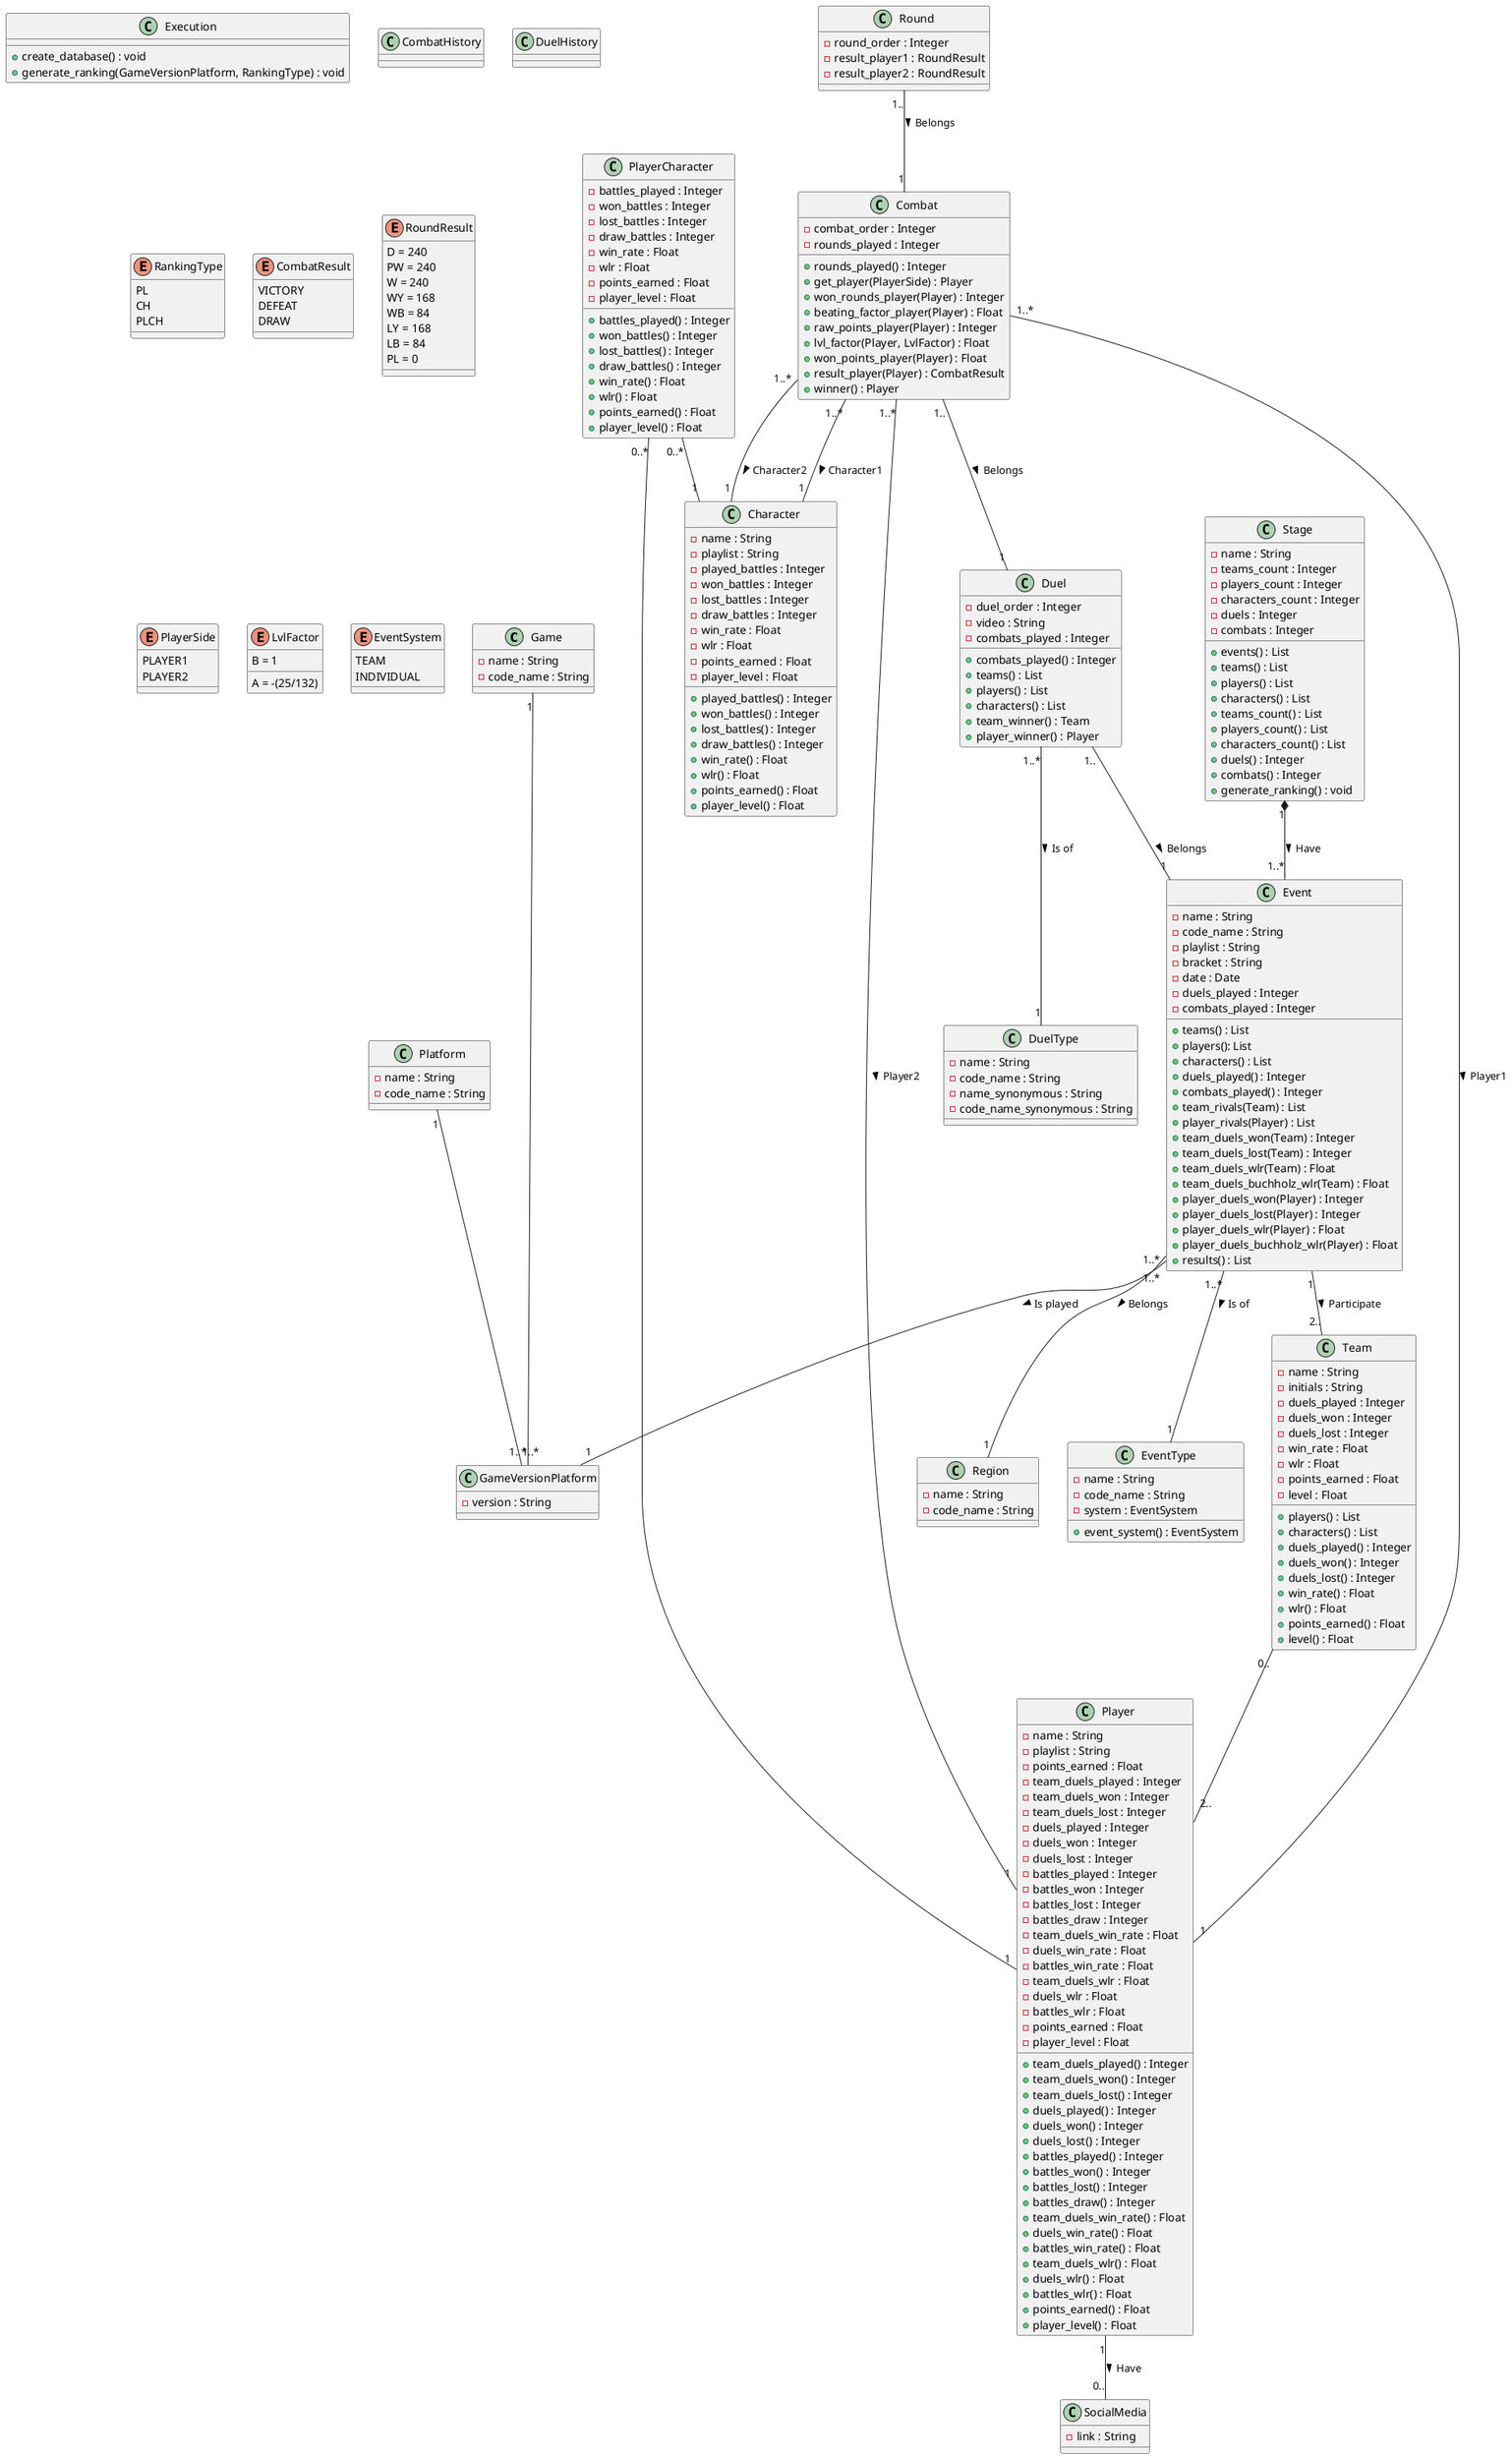 @startuml SSLEcd

' Classes

class Game {
    - name : String
    - code_name : String
}

class Platform {
    - name : String
    - code_name : String
}

class Region {
    - name : String
    - code_name : String
}

class EventType {
    ' Attributes
    - name : String
    - code_name : String
    - system : EventSystem
    ' Methods
    + event_system() : EventSystem
}

class DuelType {
    - name : String
    - code_name : String
    - name_synonymous : String
    - code_name_synonymous : String
}

class Player {
    ' Attributes
    - name : String
    - playlist : String
    - points_earned : Float
    - team_duels_played : Integer
    - team_duels_won : Integer
    - team_duels_lost : Integer
    - duels_played : Integer
    - duels_won : Integer
    - duels_lost : Integer
    - battles_played : Integer
    - battles_won : Integer
    - battles_lost : Integer
    - battles_draw : Integer
    - team_duels_win_rate : Float
    - duels_win_rate : Float
    - battles_win_rate : Float
    - team_duels_wlr : Float
    - duels_wlr : Float
    - battles_wlr : Float
    - points_earned : Float
    - player_level : Float
    ' Methods
    + team_duels_played() : Integer
    + team_duels_won() : Integer
    + team_duels_lost() : Integer
    + duels_played() : Integer
    + duels_won() : Integer
    + duels_lost() : Integer
    + battles_played() : Integer
    + battles_won() : Integer
    + battles_lost() : Integer
    + battles_draw() : Integer
    + team_duels_win_rate() : Float
    + duels_win_rate() : Float
    + battles_win_rate() : Float
    + team_duels_wlr() : Float
    + duels_wlr() : Float
    + battles_wlr() : Float
    + points_earned() : Float
    + player_level() : Float
}

class Character {
    ' Attributes
    - name : String
    - playlist : String
    - played_battles : Integer
    - won_battles : Integer
    - lost_battles : Integer
    - draw_battles : Integer
    - win_rate : Float
    - wlr : Float
    - points_earned : Float
    - player_level : Float
    ' Methods
    + played_battles() : Integer
    + won_battles() : Integer
    + lost_battles() : Integer
    + draw_battles() : Integer
    + win_rate() : Float
    + wlr() : Float
    + points_earned() : Float
    + player_level() : Float
}

class GameVersionPlatform {
    - version : String
}

class SocialMedia {
    - link : String
}

class PlayerCharacter {
    ' Attributes
    - battles_played : Integer
    - won_battles : Integer
    - lost_battles : Integer
    - draw_battles : Integer
    - win_rate : Float
    - wlr : Float
    - points_earned : Float
    - player_level : Float
    ' Methods
    + battles_played() : Integer
    + won_battles() : Integer
    + lost_battles() : Integer
    + draw_battles() : Integer
    + win_rate() : Float
    + wlr() : Float
    + points_earned() : Float
    + player_level() : Float
}

class Event {
    ' Attributes
    - name : String
    - code_name : String
    - playlist : String
    - bracket : String
    - date : Date
    - duels_played : Integer
    - combats_played : Integer
    ' Methods
    + teams() : List
    + players(): List
    + characters() : List
    + duels_played() : Integer
    + combats_played() : Integer
    + team_rivals(Team) : List
    + player_rivals(Player) : List
    + team_duels_won(Team) : Integer
    + team_duels_lost(Team) : Integer
    + team_duels_wlr(Team) : Float
    + team_duels_buchholz_wlr(Team) : Float
    + player_duels_won(Player) : Integer
    + player_duels_lost(Player) : Integer
    + player_duels_wlr(Player) : Float
    + player_duels_buchholz_wlr(Player) : Float
    + results() : List
}

class Duel {
    ' Attributes
    - duel_order : Integer
    - video : String
    - combats_played : Integer
    ' Methods
    + combats_played() : Integer
    + teams() : List
    + players() : List
    + characters() : List
    + team_winner() : Team
    + player_winner() : Player
}

class Team {
    ' Attributes
    - name : String
    - initials : String
    - duels_played : Integer
    - duels_won : Integer
    - duels_lost : Integer
    - win_rate : Float
    - wlr : Float
    - points_earned : Float
    - level : Float
    ' Methods
    + players() : List
    + characters() : List
    + duels_played() : Integer
    + duels_won() : Integer
    + duels_lost() : Integer
    + win_rate() : Float
    + wlr() : Float
    + points_earned() : Float
    + level() : Float
}

class Combat {
    ' Attributes
    - combat_order : Integer
    - rounds_played : Integer
    ' Methods
    + rounds_played() : Integer
    + get_player(PlayerSide) : Player
    + won_rounds_player(Player) : Integer
    + beating_factor_player(Player) : Float
    + raw_points_player(Player) : Integer
    + lvl_factor(Player, LvlFactor) : Float
    + won_points_player(Player) : Float
    + result_player(Player) : CombatResult
    + winner() : Player
}

class Round {
    ' Attributes
    - round_order : Integer
    - result_player1 : RoundResult
    - result_player2 : RoundResult
}

class Stage {
    ' Attributes
    - name : String
    - teams_count : Integer
    - players_count : Integer
    - characters_count : Integer
    - duels : Integer
    - combats : Integer
    ' Methods
    + events() : List
    + teams() : List
    + players() : List
    + characters() : List
    + teams_count() : List
    + players_count() : List
    + characters_count() : List
    + duels() : Integer
    + combats() : Integer
    + generate_ranking() : void
}

class Execution {
    + create_database() : void
    + generate_ranking(GameVersionPlatform, RankingType) : void
}

class CombatHistory {

}

class DuelHistory {

}

' Relationships

Game "1" --- "1..*" GameVersionPlatform
Platform "1" -- "1..*" GameVersionPlatform
Player "1" -- "0.." SocialMedia : Have >
PlayerCharacter "0..*" -- "1" Character
PlayerCharacter "0..*" -- "1" Player
Event "1..*" -- "1" EventType : Is of >
Event "1..*" -- "1" Region : Belongs >
Event "1..*" -- "1" GameVersionPlatform : Is played >
Duel "1..*" -- "1" DuelType : Is of >
Duel "1.." -- "1" Event : Belongs >
Event "1" -- "2.." Team : Participate >
Team "0.." -- "2.." Player
Combat "1..*" -- "1" Player : Player1 >
Combat "1..*" -- "1" Player : Player2 >
Combat "1..*" -- "1" Character : Character1 >
Combat "1..*" -- "1" Character : Character2 >
Combat "1.." -- "1" Duel : Belongs >
Round "1.." -- "1" Combat : Belongs >
Stage "1" *-- "1..*" Event : Have >


' Enums

enum RankingType {
    PL
    CH
    PLCH
}

enum CombatResult {
    VICTORY
    DEFEAT
    DRAW
}

enum RoundResult {
    D = 240
    PW = 240
    W = 240
    WY = 168
    WB = 84
    LY = 168
    LB = 84
    PL = 0
}

enum PlayerSide {
    PLAYER1
    PLAYER2
}

enum LvlFactor {
    A = -(25/132)
    B = 1
}

enum EventSystem {
    TEAM
    INDIVIDUAL
}

@enduml